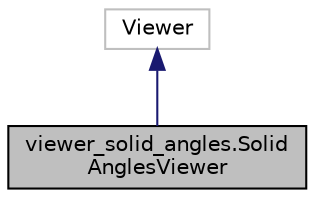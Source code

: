 digraph "viewer_solid_angles.SolidAnglesViewer"
{
  edge [fontname="Helvetica",fontsize="10",labelfontname="Helvetica",labelfontsize="10"];
  node [fontname="Helvetica",fontsize="10",shape=record];
  Node0 [label="viewer_solid_angles.Solid\lAnglesViewer",height=0.2,width=0.4,color="black", fillcolor="grey75", style="filled", fontcolor="black"];
  Node1 -> Node0 [dir="back",color="midnightblue",fontsize="10",style="solid",fontname="Helvetica"];
  Node1 [label="Viewer",height=0.2,width=0.4,color="grey75", fillcolor="white", style="filled"];
}
